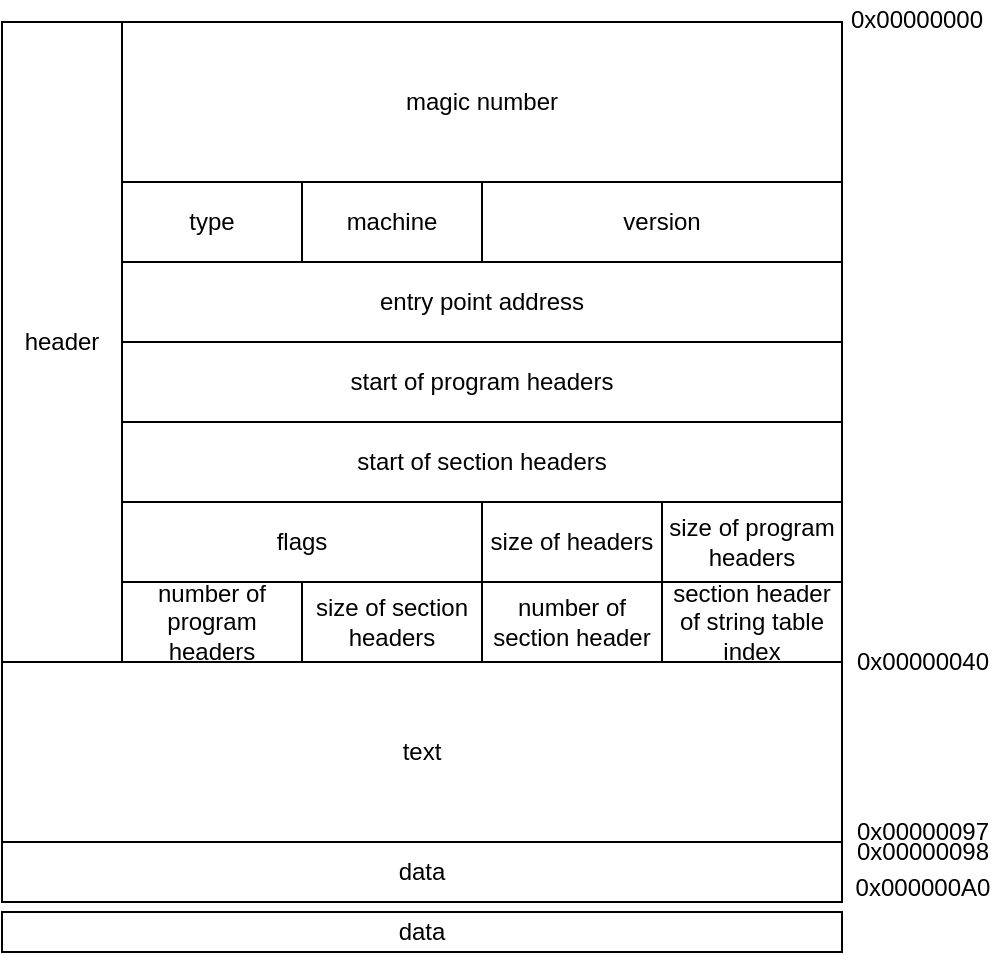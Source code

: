 <mxfile version="13.0.3" type="device"><diagram id="J3TJMnIwd6g6ktXUNwCN" name="Page-1"><mxGraphModel dx="1178" dy="675" grid="1" gridSize="10" guides="1" tooltips="1" connect="1" arrows="1" fold="1" page="1" pageScale="1" pageWidth="827" pageHeight="1169" math="0" shadow="0"><root><mxCell id="0"/><mxCell id="1" parent="0"/><mxCell id="9KyIaP9QmijWX7pKKg-H-1" value="header" style="rounded=0;whiteSpace=wrap;html=1;" vertex="1" parent="1"><mxGeometry x="150" y="120" width="60" height="320" as="geometry"/></mxCell><mxCell id="9KyIaP9QmijWX7pKKg-H-2" value="magic number" style="rounded=0;whiteSpace=wrap;html=1;" vertex="1" parent="1"><mxGeometry x="210" y="120" width="360" height="80" as="geometry"/></mxCell><mxCell id="9KyIaP9QmijWX7pKKg-H-3" value="type" style="rounded=0;whiteSpace=wrap;html=1;" vertex="1" parent="1"><mxGeometry x="210" y="200" width="90" height="40" as="geometry"/></mxCell><mxCell id="9KyIaP9QmijWX7pKKg-H-4" value="machine" style="rounded=0;whiteSpace=wrap;html=1;" vertex="1" parent="1"><mxGeometry x="300" y="200" width="90" height="40" as="geometry"/></mxCell><mxCell id="9KyIaP9QmijWX7pKKg-H-5" value="version" style="rounded=0;whiteSpace=wrap;html=1;" vertex="1" parent="1"><mxGeometry x="390" y="200" width="180" height="40" as="geometry"/></mxCell><mxCell id="9KyIaP9QmijWX7pKKg-H-13" value="entry point address" style="rounded=0;whiteSpace=wrap;html=1;" vertex="1" parent="1"><mxGeometry x="210" y="240" width="360" height="40" as="geometry"/></mxCell><mxCell id="9KyIaP9QmijWX7pKKg-H-14" value="start of program headers" style="rounded=0;whiteSpace=wrap;html=1;" vertex="1" parent="1"><mxGeometry x="210" y="280" width="360" height="40" as="geometry"/></mxCell><mxCell id="9KyIaP9QmijWX7pKKg-H-15" value="start of section headers" style="rounded=0;whiteSpace=wrap;html=1;" vertex="1" parent="1"><mxGeometry x="210" y="320" width="360" height="40" as="geometry"/></mxCell><mxCell id="9KyIaP9QmijWX7pKKg-H-16" value="flags" style="rounded=0;whiteSpace=wrap;html=1;" vertex="1" parent="1"><mxGeometry x="210" y="360" width="180" height="40" as="geometry"/></mxCell><mxCell id="9KyIaP9QmijWX7pKKg-H-17" value="size of headers" style="rounded=0;whiteSpace=wrap;html=1;" vertex="1" parent="1"><mxGeometry x="390" y="360" width="90" height="40" as="geometry"/></mxCell><mxCell id="9KyIaP9QmijWX7pKKg-H-18" value="&lt;font style=&quot;line-height: 120% ; font-size: 12px&quot;&gt;size of program headers&lt;/font&gt;" style="rounded=0;whiteSpace=wrap;html=1;" vertex="1" parent="1"><mxGeometry x="480" y="360" width="90" height="40" as="geometry"/></mxCell><mxCell id="9KyIaP9QmijWX7pKKg-H-19" value="&lt;font style=&quot;line-height: 120% ; font-size: 12px&quot;&gt;number of program headers&lt;/font&gt;" style="rounded=0;whiteSpace=wrap;html=1;" vertex="1" parent="1"><mxGeometry x="210" y="400" width="90" height="40" as="geometry"/></mxCell><mxCell id="9KyIaP9QmijWX7pKKg-H-20" value="&lt;font style=&quot;line-height: 120% ; font-size: 12px&quot;&gt;size of section headers&lt;/font&gt;" style="rounded=0;whiteSpace=wrap;html=1;" vertex="1" parent="1"><mxGeometry x="300" y="400" width="90" height="40" as="geometry"/></mxCell><mxCell id="9KyIaP9QmijWX7pKKg-H-21" value="&lt;font style=&quot;line-height: 120% ; font-size: 12px&quot;&gt;number of section header&lt;/font&gt;" style="rounded=0;whiteSpace=wrap;html=1;" vertex="1" parent="1"><mxGeometry x="390" y="400" width="90" height="40" as="geometry"/></mxCell><mxCell id="9KyIaP9QmijWX7pKKg-H-22" value="&lt;font style=&quot;line-height: 120% ; font-size: 12px&quot;&gt;section header of string table index&lt;/font&gt;" style="rounded=0;whiteSpace=wrap;html=1;" vertex="1" parent="1"><mxGeometry x="480" y="400" width="90" height="40" as="geometry"/></mxCell><mxCell id="9KyIaP9QmijWX7pKKg-H-25" value="0x00000000" style="text;html=1;align=center;verticalAlign=middle;resizable=0;points=[];autosize=1;" vertex="1" parent="1"><mxGeometry x="567" y="109" width="80" height="20" as="geometry"/></mxCell><mxCell id="9KyIaP9QmijWX7pKKg-H-26" value="0x00000040" style="text;html=1;align=center;verticalAlign=middle;resizable=0;points=[];autosize=1;" vertex="1" parent="1"><mxGeometry x="570" y="430" width="80" height="20" as="geometry"/></mxCell><mxCell id="9KyIaP9QmijWX7pKKg-H-27" value="text" style="rounded=0;whiteSpace=wrap;html=1;" vertex="1" parent="1"><mxGeometry x="150" y="440" width="420" height="90" as="geometry"/></mxCell><mxCell id="9KyIaP9QmijWX7pKKg-H-28" value="0x00000097" style="text;html=1;align=center;verticalAlign=middle;resizable=0;points=[];autosize=1;" vertex="1" parent="1"><mxGeometry x="570" y="515" width="80" height="20" as="geometry"/></mxCell><mxCell id="9KyIaP9QmijWX7pKKg-H-29" value="data" style="rounded=0;whiteSpace=wrap;html=1;" vertex="1" parent="1"><mxGeometry x="150" y="530" width="420" height="30" as="geometry"/></mxCell><mxCell id="9KyIaP9QmijWX7pKKg-H-30" value="0x00000098" style="text;html=1;align=center;verticalAlign=middle;resizable=0;points=[];autosize=1;" vertex="1" parent="1"><mxGeometry x="570" y="525" width="80" height="20" as="geometry"/></mxCell><mxCell id="9KyIaP9QmijWX7pKKg-H-31" value="0x000000A0" style="text;html=1;align=center;verticalAlign=middle;resizable=0;points=[];autosize=1;" vertex="1" parent="1"><mxGeometry x="570" y="543" width="80" height="20" as="geometry"/></mxCell><mxCell id="9KyIaP9QmijWX7pKKg-H-32" value="data" style="rounded=0;whiteSpace=wrap;html=1;" vertex="1" parent="1"><mxGeometry x="150" y="565" width="420" height="20" as="geometry"/></mxCell></root></mxGraphModel></diagram></mxfile>